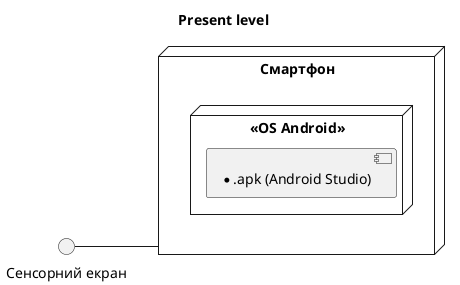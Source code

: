 @startuml

title Present level

left to right direction

node Смартфон{
  node "<<OS Android>>"{
    component [*.apk (Android Studio)]
  }
}

interface "Сенсорний екран"

"Сенсорний екран" -- Смартфон

@enduml
